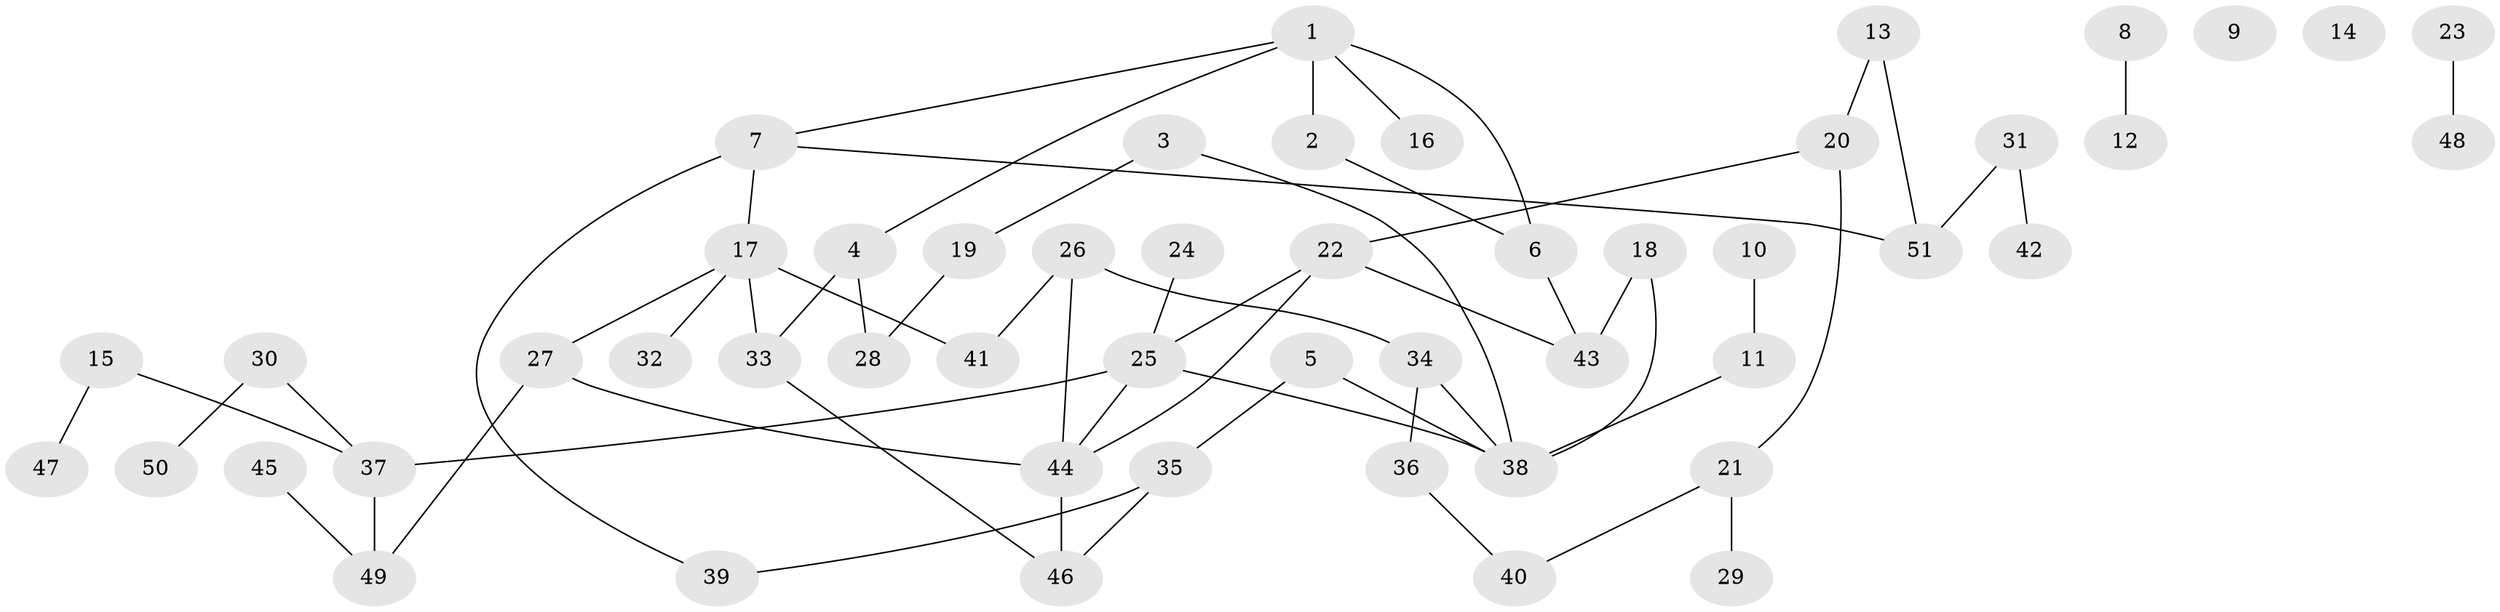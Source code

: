 // coarse degree distribution, {5: 0.0967741935483871, 2: 0.1935483870967742, 0: 0.12903225806451613, 1: 0.22580645161290322, 6: 0.06451612903225806, 3: 0.12903225806451613, 4: 0.16129032258064516}
// Generated by graph-tools (version 1.1) at 2025/23/03/03/25 07:23:24]
// undirected, 51 vertices, 60 edges
graph export_dot {
graph [start="1"]
  node [color=gray90,style=filled];
  1;
  2;
  3;
  4;
  5;
  6;
  7;
  8;
  9;
  10;
  11;
  12;
  13;
  14;
  15;
  16;
  17;
  18;
  19;
  20;
  21;
  22;
  23;
  24;
  25;
  26;
  27;
  28;
  29;
  30;
  31;
  32;
  33;
  34;
  35;
  36;
  37;
  38;
  39;
  40;
  41;
  42;
  43;
  44;
  45;
  46;
  47;
  48;
  49;
  50;
  51;
  1 -- 2;
  1 -- 4;
  1 -- 6;
  1 -- 7;
  1 -- 16;
  2 -- 6;
  3 -- 19;
  3 -- 38;
  4 -- 28;
  4 -- 33;
  5 -- 35;
  5 -- 38;
  6 -- 43;
  7 -- 17;
  7 -- 39;
  7 -- 51;
  8 -- 12;
  10 -- 11;
  11 -- 38;
  13 -- 20;
  13 -- 51;
  15 -- 37;
  15 -- 47;
  17 -- 27;
  17 -- 32;
  17 -- 33;
  17 -- 41;
  18 -- 38;
  18 -- 43;
  19 -- 28;
  20 -- 21;
  20 -- 22;
  21 -- 29;
  21 -- 40;
  22 -- 25;
  22 -- 43;
  22 -- 44;
  23 -- 48;
  24 -- 25;
  25 -- 37;
  25 -- 38;
  25 -- 44;
  26 -- 34;
  26 -- 41;
  26 -- 44;
  27 -- 44;
  27 -- 49;
  30 -- 37;
  30 -- 50;
  31 -- 42;
  31 -- 51;
  33 -- 46;
  34 -- 36;
  34 -- 38;
  35 -- 39;
  35 -- 46;
  36 -- 40;
  37 -- 49;
  44 -- 46;
  45 -- 49;
}
